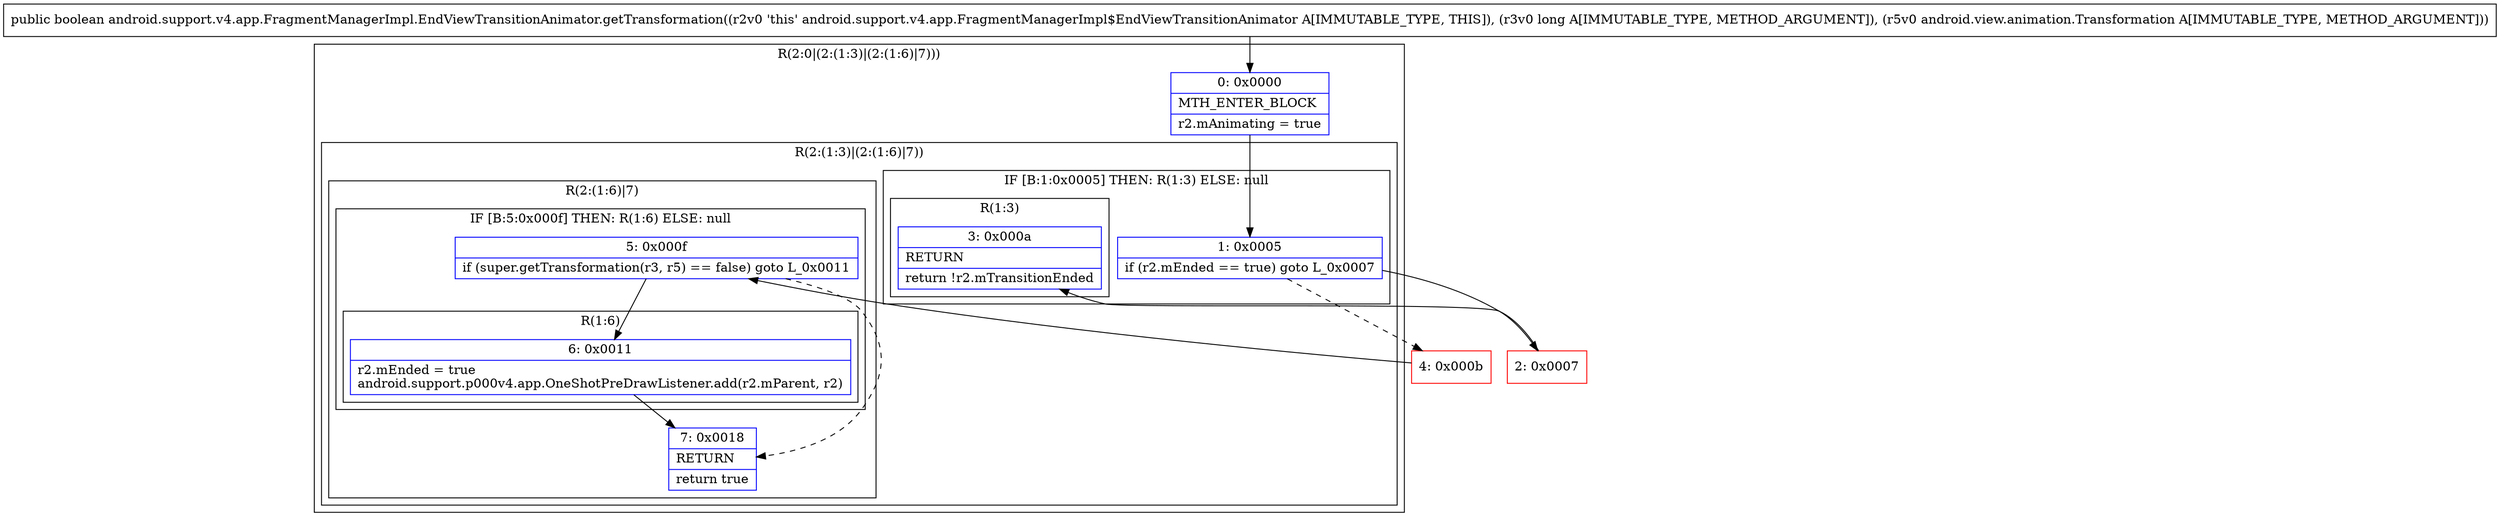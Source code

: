 digraph "CFG forandroid.support.v4.app.FragmentManagerImpl.EndViewTransitionAnimator.getTransformation(JLandroid\/view\/animation\/Transformation;)Z" {
subgraph cluster_Region_145722982 {
label = "R(2:0|(2:(1:3)|(2:(1:6)|7)))";
node [shape=record,color=blue];
Node_0 [shape=record,label="{0\:\ 0x0000|MTH_ENTER_BLOCK\l|r2.mAnimating = true\l}"];
subgraph cluster_Region_506398266 {
label = "R(2:(1:3)|(2:(1:6)|7))";
node [shape=record,color=blue];
subgraph cluster_IfRegion_510548483 {
label = "IF [B:1:0x0005] THEN: R(1:3) ELSE: null";
node [shape=record,color=blue];
Node_1 [shape=record,label="{1\:\ 0x0005|if (r2.mEnded == true) goto L_0x0007\l}"];
subgraph cluster_Region_1603448696 {
label = "R(1:3)";
node [shape=record,color=blue];
Node_3 [shape=record,label="{3\:\ 0x000a|RETURN\l|return !r2.mTransitionEnded\l}"];
}
}
subgraph cluster_Region_725272146 {
label = "R(2:(1:6)|7)";
node [shape=record,color=blue];
subgraph cluster_IfRegion_1304562649 {
label = "IF [B:5:0x000f] THEN: R(1:6) ELSE: null";
node [shape=record,color=blue];
Node_5 [shape=record,label="{5\:\ 0x000f|if (super.getTransformation(r3, r5) == false) goto L_0x0011\l}"];
subgraph cluster_Region_563146272 {
label = "R(1:6)";
node [shape=record,color=blue];
Node_6 [shape=record,label="{6\:\ 0x0011|r2.mEnded = true\landroid.support.p000v4.app.OneShotPreDrawListener.add(r2.mParent, r2)\l}"];
}
}
Node_7 [shape=record,label="{7\:\ 0x0018|RETURN\l|return true\l}"];
}
}
}
Node_2 [shape=record,color=red,label="{2\:\ 0x0007}"];
Node_4 [shape=record,color=red,label="{4\:\ 0x000b}"];
MethodNode[shape=record,label="{public boolean android.support.v4.app.FragmentManagerImpl.EndViewTransitionAnimator.getTransformation((r2v0 'this' android.support.v4.app.FragmentManagerImpl$EndViewTransitionAnimator A[IMMUTABLE_TYPE, THIS]), (r3v0 long A[IMMUTABLE_TYPE, METHOD_ARGUMENT]), (r5v0 android.view.animation.Transformation A[IMMUTABLE_TYPE, METHOD_ARGUMENT])) }"];
MethodNode -> Node_0;
Node_0 -> Node_1;
Node_1 -> Node_2;
Node_1 -> Node_4[style=dashed];
Node_5 -> Node_6;
Node_5 -> Node_7[style=dashed];
Node_6 -> Node_7;
Node_2 -> Node_3;
Node_4 -> Node_5;
}

